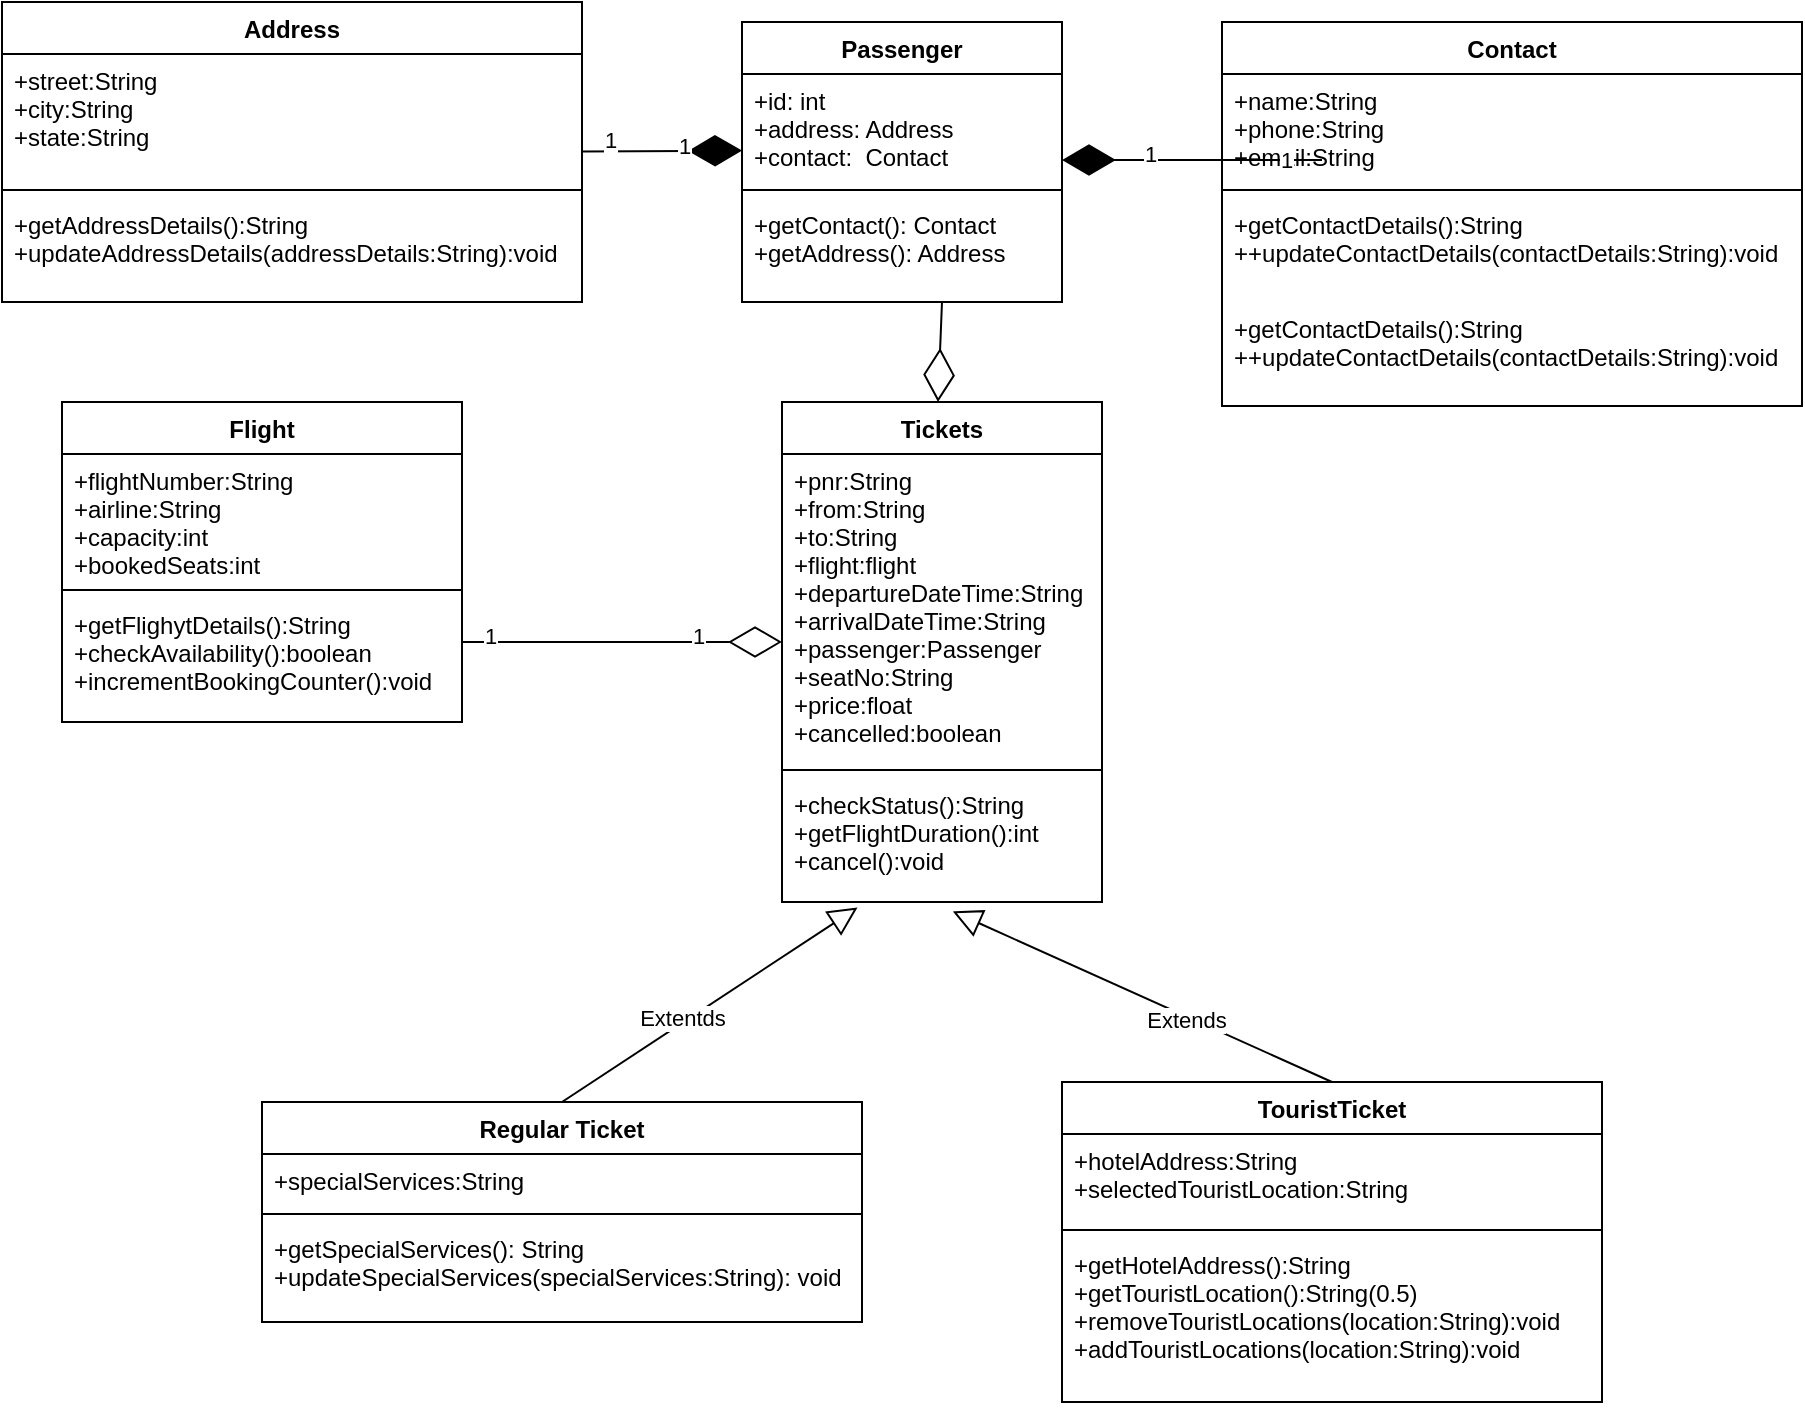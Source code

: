 <mxfile version="15.0.6" type="google"><diagram id="CHc0oA-HMqpiaUqBekGn" name="Page-1"><mxGraphModel dx="1564" dy="758" grid="1" gridSize="10" guides="1" tooltips="1" connect="1" arrows="1" fold="1" page="1" pageScale="1" pageWidth="850" pageHeight="1100" math="0" shadow="0"><root><mxCell id="0"/><mxCell id="1" parent="0"/><mxCell id="9ZcBeB4aZX1qmCMi-NHX-1" value="Address" style="swimlane;fontStyle=1;align=center;verticalAlign=top;childLayout=stackLayout;horizontal=1;startSize=26;horizontalStack=0;resizeParent=1;resizeParentMax=0;resizeLast=0;collapsible=1;marginBottom=0;" vertex="1" parent="1"><mxGeometry x="40" y="30" width="290" height="150" as="geometry"/></mxCell><mxCell id="9ZcBeB4aZX1qmCMi-NHX-2" value="+street:String&#10;+city:String&#10;+state:String" style="text;strokeColor=none;fillColor=none;align=left;verticalAlign=top;spacingLeft=4;spacingRight=4;overflow=hidden;rotatable=0;points=[[0,0.5],[1,0.5]];portConstraint=eastwest;" vertex="1" parent="9ZcBeB4aZX1qmCMi-NHX-1"><mxGeometry y="26" width="290" height="64" as="geometry"/></mxCell><mxCell id="9ZcBeB4aZX1qmCMi-NHX-3" value="" style="line;strokeWidth=1;fillColor=none;align=left;verticalAlign=middle;spacingTop=-1;spacingLeft=3;spacingRight=3;rotatable=0;labelPosition=right;points=[];portConstraint=eastwest;" vertex="1" parent="9ZcBeB4aZX1qmCMi-NHX-1"><mxGeometry y="90" width="290" height="8" as="geometry"/></mxCell><mxCell id="9ZcBeB4aZX1qmCMi-NHX-4" value="+getAddressDetails():String&#10;+updateAddressDetails(addressDetails:String):void" style="text;strokeColor=none;fillColor=none;align=left;verticalAlign=top;spacingLeft=4;spacingRight=4;overflow=hidden;rotatable=0;points=[[0,0.5],[1,0.5]];portConstraint=eastwest;" vertex="1" parent="9ZcBeB4aZX1qmCMi-NHX-1"><mxGeometry y="98" width="290" height="52" as="geometry"/></mxCell><mxCell id="9ZcBeB4aZX1qmCMi-NHX-5" value="" style="endArrow=diamondThin;endFill=1;endSize=24;html=1;" edge="1" parent="1"><mxGeometry width="160" relative="1" as="geometry"><mxPoint x="330" y="104.79" as="sourcePoint"/><mxPoint x="410" y="104.29" as="targetPoint"/><Array as="points"><mxPoint x="330" y="104.29"/></Array></mxGeometry></mxCell><mxCell id="9ZcBeB4aZX1qmCMi-NHX-52" value="1" style="edgeLabel;html=1;align=center;verticalAlign=middle;resizable=0;points=[];" vertex="1" connectable="0" parent="9ZcBeB4aZX1qmCMi-NHX-5"><mxGeometry x="-0.642" y="6" relative="1" as="geometry"><mxPoint as="offset"/></mxGeometry></mxCell><mxCell id="9ZcBeB4aZX1qmCMi-NHX-53" value="1" style="edgeLabel;html=1;align=center;verticalAlign=middle;resizable=0;points=[];" vertex="1" connectable="0" parent="9ZcBeB4aZX1qmCMi-NHX-5"><mxGeometry x="0.264" y="3" relative="1" as="geometry"><mxPoint as="offset"/></mxGeometry></mxCell><mxCell id="9ZcBeB4aZX1qmCMi-NHX-6" value="Passenger" style="swimlane;fontStyle=1;align=center;verticalAlign=top;childLayout=stackLayout;horizontal=1;startSize=26;horizontalStack=0;resizeParent=1;resizeParentMax=0;resizeLast=0;collapsible=1;marginBottom=0;" vertex="1" parent="1"><mxGeometry x="410" y="40" width="160" height="140" as="geometry"/></mxCell><mxCell id="9ZcBeB4aZX1qmCMi-NHX-7" value="+id: int&#10;+address: Address&#10;+contact:  Contact" style="text;strokeColor=none;fillColor=none;align=left;verticalAlign=top;spacingLeft=4;spacingRight=4;overflow=hidden;rotatable=0;points=[[0,0.5],[1,0.5]];portConstraint=eastwest;" vertex="1" parent="9ZcBeB4aZX1qmCMi-NHX-6"><mxGeometry y="26" width="160" height="54" as="geometry"/></mxCell><mxCell id="9ZcBeB4aZX1qmCMi-NHX-8" value="" style="line;strokeWidth=1;fillColor=none;align=left;verticalAlign=middle;spacingTop=-1;spacingLeft=3;spacingRight=3;rotatable=0;labelPosition=right;points=[];portConstraint=eastwest;" vertex="1" parent="9ZcBeB4aZX1qmCMi-NHX-6"><mxGeometry y="80" width="160" height="8" as="geometry"/></mxCell><mxCell id="9ZcBeB4aZX1qmCMi-NHX-9" value="+getContact(): Contact&#10;+getAddress(): Address" style="text;strokeColor=none;fillColor=none;align=left;verticalAlign=top;spacingLeft=4;spacingRight=4;overflow=hidden;rotatable=0;points=[[0,0.5],[1,0.5]];portConstraint=eastwest;" vertex="1" parent="9ZcBeB4aZX1qmCMi-NHX-6"><mxGeometry y="88" width="160" height="52" as="geometry"/></mxCell><mxCell id="9ZcBeB4aZX1qmCMi-NHX-11" value="Contact" style="swimlane;fontStyle=1;align=center;verticalAlign=top;childLayout=stackLayout;horizontal=1;startSize=26;horizontalStack=0;resizeParent=1;resizeParentMax=0;resizeLast=0;collapsible=1;marginBottom=0;" vertex="1" parent="1"><mxGeometry x="650" y="40" width="290" height="192" as="geometry"/></mxCell><mxCell id="9ZcBeB4aZX1qmCMi-NHX-12" value="+name:String&#10;+phone:String&#10;+email:String" style="text;strokeColor=none;fillColor=none;align=left;verticalAlign=top;spacingLeft=4;spacingRight=4;overflow=hidden;rotatable=0;points=[[0,0.5],[1,0.5]];portConstraint=eastwest;" vertex="1" parent="9ZcBeB4aZX1qmCMi-NHX-11"><mxGeometry y="26" width="290" height="54" as="geometry"/></mxCell><mxCell id="9ZcBeB4aZX1qmCMi-NHX-13" value="" style="line;strokeWidth=1;fillColor=none;align=left;verticalAlign=middle;spacingTop=-1;spacingLeft=3;spacingRight=3;rotatable=0;labelPosition=right;points=[];portConstraint=eastwest;" vertex="1" parent="9ZcBeB4aZX1qmCMi-NHX-11"><mxGeometry y="80" width="290" height="8" as="geometry"/></mxCell><mxCell id="9ZcBeB4aZX1qmCMi-NHX-55" value="+getContactDetails():String&#10;++updateContactDetails(contactDetails:String):void" style="text;strokeColor=none;fillColor=none;align=left;verticalAlign=top;spacingLeft=4;spacingRight=4;overflow=hidden;rotatable=0;points=[[0,0.5],[1,0.5]];portConstraint=eastwest;" vertex="1" parent="9ZcBeB4aZX1qmCMi-NHX-11"><mxGeometry y="88" width="290" height="52" as="geometry"/></mxCell><mxCell id="9ZcBeB4aZX1qmCMi-NHX-14" value="+getContactDetails():String&#10;++updateContactDetails(contactDetails:String):void" style="text;strokeColor=none;fillColor=none;align=left;verticalAlign=top;spacingLeft=4;spacingRight=4;overflow=hidden;rotatable=0;points=[[0,0.5],[1,0.5]];portConstraint=eastwest;" vertex="1" parent="9ZcBeB4aZX1qmCMi-NHX-11"><mxGeometry y="140" width="290" height="52" as="geometry"/></mxCell><mxCell id="9ZcBeB4aZX1qmCMi-NHX-21" value="" style="endArrow=diamondThin;endFill=1;endSize=24;html=1;" edge="1" parent="1"><mxGeometry width="160" relative="1" as="geometry"><mxPoint x="700" y="109" as="sourcePoint"/><mxPoint x="570" y="109" as="targetPoint"/></mxGeometry></mxCell><mxCell id="9ZcBeB4aZX1qmCMi-NHX-54" value="1" style="edgeLabel;html=1;align=center;verticalAlign=middle;resizable=0;points=[];" vertex="1" connectable="0" parent="9ZcBeB4aZX1qmCMi-NHX-21"><mxGeometry x="0.333" y="-3" relative="1" as="geometry"><mxPoint as="offset"/></mxGeometry></mxCell><mxCell id="9ZcBeB4aZX1qmCMi-NHX-57" value="1" style="edgeLabel;html=1;align=center;verticalAlign=middle;resizable=0;points=[];" vertex="1" connectable="0" parent="9ZcBeB4aZX1qmCMi-NHX-21"><mxGeometry x="-0.716" relative="1" as="geometry"><mxPoint as="offset"/></mxGeometry></mxCell><mxCell id="9ZcBeB4aZX1qmCMi-NHX-23" value="Flight" style="swimlane;fontStyle=1;align=center;verticalAlign=top;childLayout=stackLayout;horizontal=1;startSize=26;horizontalStack=0;resizeParent=1;resizeParentMax=0;resizeLast=0;collapsible=1;marginBottom=0;" vertex="1" parent="1"><mxGeometry x="70" y="230" width="200" height="160" as="geometry"/></mxCell><mxCell id="9ZcBeB4aZX1qmCMi-NHX-24" value="+flightNumber:String&#10;+airline:String&#10;+capacity:int&#10;+bookedSeats:int" style="text;strokeColor=none;fillColor=none;align=left;verticalAlign=top;spacingLeft=4;spacingRight=4;overflow=hidden;rotatable=0;points=[[0,0.5],[1,0.5]];portConstraint=eastwest;" vertex="1" parent="9ZcBeB4aZX1qmCMi-NHX-23"><mxGeometry y="26" width="200" height="64" as="geometry"/></mxCell><mxCell id="9ZcBeB4aZX1qmCMi-NHX-25" value="" style="line;strokeWidth=1;fillColor=none;align=left;verticalAlign=middle;spacingTop=-1;spacingLeft=3;spacingRight=3;rotatable=0;labelPosition=right;points=[];portConstraint=eastwest;" vertex="1" parent="9ZcBeB4aZX1qmCMi-NHX-23"><mxGeometry y="90" width="200" height="8" as="geometry"/></mxCell><mxCell id="9ZcBeB4aZX1qmCMi-NHX-26" value="+getFlighytDetails():String&#10;+checkAvailability():boolean&#10;+incrementBookingCounter():void" style="text;strokeColor=none;fillColor=none;align=left;verticalAlign=top;spacingLeft=4;spacingRight=4;overflow=hidden;rotatable=0;points=[[0,0.5],[1,0.5]];portConstraint=eastwest;" vertex="1" parent="9ZcBeB4aZX1qmCMi-NHX-23"><mxGeometry y="98" width="200" height="62" as="geometry"/></mxCell><mxCell id="9ZcBeB4aZX1qmCMi-NHX-27" value="" style="endArrow=diamondThin;endFill=0;endSize=24;html=1;" edge="1" parent="1"><mxGeometry width="160" relative="1" as="geometry"><mxPoint x="270" y="350" as="sourcePoint"/><mxPoint x="430" y="350" as="targetPoint"/></mxGeometry></mxCell><mxCell id="9ZcBeB4aZX1qmCMi-NHX-50" value="1" style="edgeLabel;html=1;align=center;verticalAlign=middle;resizable=0;points=[];" vertex="1" connectable="0" parent="9ZcBeB4aZX1qmCMi-NHX-27"><mxGeometry x="-0.826" y="3" relative="1" as="geometry"><mxPoint as="offset"/></mxGeometry></mxCell><mxCell id="9ZcBeB4aZX1qmCMi-NHX-51" value="1" style="edgeLabel;html=1;align=center;verticalAlign=middle;resizable=0;points=[];" vertex="1" connectable="0" parent="9ZcBeB4aZX1qmCMi-NHX-27"><mxGeometry x="0.468" y="3" relative="1" as="geometry"><mxPoint as="offset"/></mxGeometry></mxCell><mxCell id="9ZcBeB4aZX1qmCMi-NHX-28" value="Tickets" style="swimlane;fontStyle=1;align=center;verticalAlign=top;childLayout=stackLayout;horizontal=1;startSize=26;horizontalStack=0;resizeParent=1;resizeParentMax=0;resizeLast=0;collapsible=1;marginBottom=0;" vertex="1" parent="1"><mxGeometry x="430" y="230" width="160" height="250" as="geometry"/></mxCell><mxCell id="9ZcBeB4aZX1qmCMi-NHX-29" value="+pnr:String&#10;+from:String&#10;+to:String&#10;+flight:flight&#10;+departureDateTime:String&#10;+arrivalDateTime:String&#10;+passenger:Passenger&#10;+seatNo:String&#10;+price:float&#10;+cancelled:boolean" style="text;strokeColor=none;fillColor=none;align=left;verticalAlign=top;spacingLeft=4;spacingRight=4;overflow=hidden;rotatable=0;points=[[0,0.5],[1,0.5]];portConstraint=eastwest;" vertex="1" parent="9ZcBeB4aZX1qmCMi-NHX-28"><mxGeometry y="26" width="160" height="154" as="geometry"/></mxCell><mxCell id="9ZcBeB4aZX1qmCMi-NHX-30" value="" style="line;strokeWidth=1;fillColor=none;align=left;verticalAlign=middle;spacingTop=-1;spacingLeft=3;spacingRight=3;rotatable=0;labelPosition=right;points=[];portConstraint=eastwest;" vertex="1" parent="9ZcBeB4aZX1qmCMi-NHX-28"><mxGeometry y="180" width="160" height="8" as="geometry"/></mxCell><mxCell id="9ZcBeB4aZX1qmCMi-NHX-31" value="+checkStatus():String&#10;+getFlightDuration():int&#10;+cancel():void" style="text;strokeColor=none;fillColor=none;align=left;verticalAlign=top;spacingLeft=4;spacingRight=4;overflow=hidden;rotatable=0;points=[[0,0.5],[1,0.5]];portConstraint=eastwest;" vertex="1" parent="9ZcBeB4aZX1qmCMi-NHX-28"><mxGeometry y="188" width="160" height="62" as="geometry"/></mxCell><mxCell id="9ZcBeB4aZX1qmCMi-NHX-34" value="" style="endArrow=diamondThin;endFill=0;endSize=24;html=1;" edge="1" parent="1"><mxGeometry width="160" relative="1" as="geometry"><mxPoint x="510" y="180" as="sourcePoint"/><mxPoint x="508" y="230" as="targetPoint"/></mxGeometry></mxCell><mxCell id="9ZcBeB4aZX1qmCMi-NHX-44" style="edgeStyle=none;rounded=0;orthogonalLoop=1;jettySize=auto;html=1;exitX=0.5;exitY=0;exitDx=0;exitDy=0;entryX=0.534;entryY=1.076;entryDx=0;entryDy=0;entryPerimeter=0;startArrow=none;startFill=0;endArrow=block;endFill=0;endSize=12;" edge="1" parent="1" source="9ZcBeB4aZX1qmCMi-NHX-35" target="9ZcBeB4aZX1qmCMi-NHX-31"><mxGeometry relative="1" as="geometry"/></mxCell><mxCell id="9ZcBeB4aZX1qmCMi-NHX-45" value="Extends" style="edgeLabel;html=1;align=center;verticalAlign=middle;resizable=0;points=[];" vertex="1" connectable="0" parent="9ZcBeB4aZX1qmCMi-NHX-44"><mxGeometry x="-0.235" y="1" relative="1" as="geometry"><mxPoint as="offset"/></mxGeometry></mxCell><mxCell id="9ZcBeB4aZX1qmCMi-NHX-35" value="TouristTicket" style="swimlane;fontStyle=1;align=center;verticalAlign=top;childLayout=stackLayout;horizontal=1;startSize=26;horizontalStack=0;resizeParent=1;resizeParentMax=0;resizeLast=0;collapsible=1;marginBottom=0;" vertex="1" parent="1"><mxGeometry x="570" y="570" width="270" height="160" as="geometry"/></mxCell><mxCell id="9ZcBeB4aZX1qmCMi-NHX-36" value="+hotelAddress:String&#10;+selectedTouristLocation:String" style="text;strokeColor=none;fillColor=none;align=left;verticalAlign=top;spacingLeft=4;spacingRight=4;overflow=hidden;rotatable=0;points=[[0,0.5],[1,0.5]];portConstraint=eastwest;" vertex="1" parent="9ZcBeB4aZX1qmCMi-NHX-35"><mxGeometry y="26" width="270" height="44" as="geometry"/></mxCell><mxCell id="9ZcBeB4aZX1qmCMi-NHX-37" value="" style="line;strokeWidth=1;fillColor=none;align=left;verticalAlign=middle;spacingTop=-1;spacingLeft=3;spacingRight=3;rotatable=0;labelPosition=right;points=[];portConstraint=eastwest;" vertex="1" parent="9ZcBeB4aZX1qmCMi-NHX-35"><mxGeometry y="70" width="270" height="8" as="geometry"/></mxCell><mxCell id="9ZcBeB4aZX1qmCMi-NHX-38" value="+getHotelAddress():String&#10;+getTouristLocation():String(0.5)&#10;+removeTouristLocations(location:String):void&#10;+addTouristLocations(location:String):void" style="text;strokeColor=none;fillColor=none;align=left;verticalAlign=top;spacingLeft=4;spacingRight=4;overflow=hidden;rotatable=0;points=[[0,0.5],[1,0.5]];portConstraint=eastwest;" vertex="1" parent="9ZcBeB4aZX1qmCMi-NHX-35"><mxGeometry y="78" width="270" height="82" as="geometry"/></mxCell><mxCell id="9ZcBeB4aZX1qmCMi-NHX-43" style="rounded=0;orthogonalLoop=1;jettySize=auto;html=1;exitX=0.5;exitY=0;exitDx=0;exitDy=0;entryX=0.236;entryY=1.045;entryDx=0;entryDy=0;entryPerimeter=0;endArrow=block;endFill=0;endSize=12;" edge="1" parent="1" source="9ZcBeB4aZX1qmCMi-NHX-39" target="9ZcBeB4aZX1qmCMi-NHX-31"><mxGeometry relative="1" as="geometry"><mxPoint x="220" y="520" as="targetPoint"/></mxGeometry></mxCell><mxCell id="9ZcBeB4aZX1qmCMi-NHX-46" value="Extentds" style="edgeLabel;html=1;align=center;verticalAlign=middle;resizable=0;points=[];" vertex="1" connectable="0" parent="9ZcBeB4aZX1qmCMi-NHX-43"><mxGeometry x="-0.167" y="2" relative="1" as="geometry"><mxPoint x="-1" as="offset"/></mxGeometry></mxCell><mxCell id="9ZcBeB4aZX1qmCMi-NHX-39" value="Regular Ticket" style="swimlane;fontStyle=1;align=center;verticalAlign=top;childLayout=stackLayout;horizontal=1;startSize=26;horizontalStack=0;resizeParent=1;resizeParentMax=0;resizeLast=0;collapsible=1;marginBottom=0;" vertex="1" parent="1"><mxGeometry x="170" y="580" width="300" height="110" as="geometry"/></mxCell><mxCell id="9ZcBeB4aZX1qmCMi-NHX-40" value="+specialServices:String" style="text;strokeColor=none;fillColor=none;align=left;verticalAlign=top;spacingLeft=4;spacingRight=4;overflow=hidden;rotatable=0;points=[[0,0.5],[1,0.5]];portConstraint=eastwest;" vertex="1" parent="9ZcBeB4aZX1qmCMi-NHX-39"><mxGeometry y="26" width="300" height="26" as="geometry"/></mxCell><mxCell id="9ZcBeB4aZX1qmCMi-NHX-41" value="" style="line;strokeWidth=1;fillColor=none;align=left;verticalAlign=middle;spacingTop=-1;spacingLeft=3;spacingRight=3;rotatable=0;labelPosition=right;points=[];portConstraint=eastwest;" vertex="1" parent="9ZcBeB4aZX1qmCMi-NHX-39"><mxGeometry y="52" width="300" height="8" as="geometry"/></mxCell><mxCell id="9ZcBeB4aZX1qmCMi-NHX-42" value="+getSpecialServices(): String&#10;+updateSpecialServices(specialServices:String): void" style="text;strokeColor=none;fillColor=none;align=left;verticalAlign=top;spacingLeft=4;spacingRight=4;overflow=hidden;rotatable=0;points=[[0,0.5],[1,0.5]];portConstraint=eastwest;" vertex="1" parent="9ZcBeB4aZX1qmCMi-NHX-39"><mxGeometry y="60" width="300" height="50" as="geometry"/></mxCell></root></mxGraphModel></diagram></mxfile>